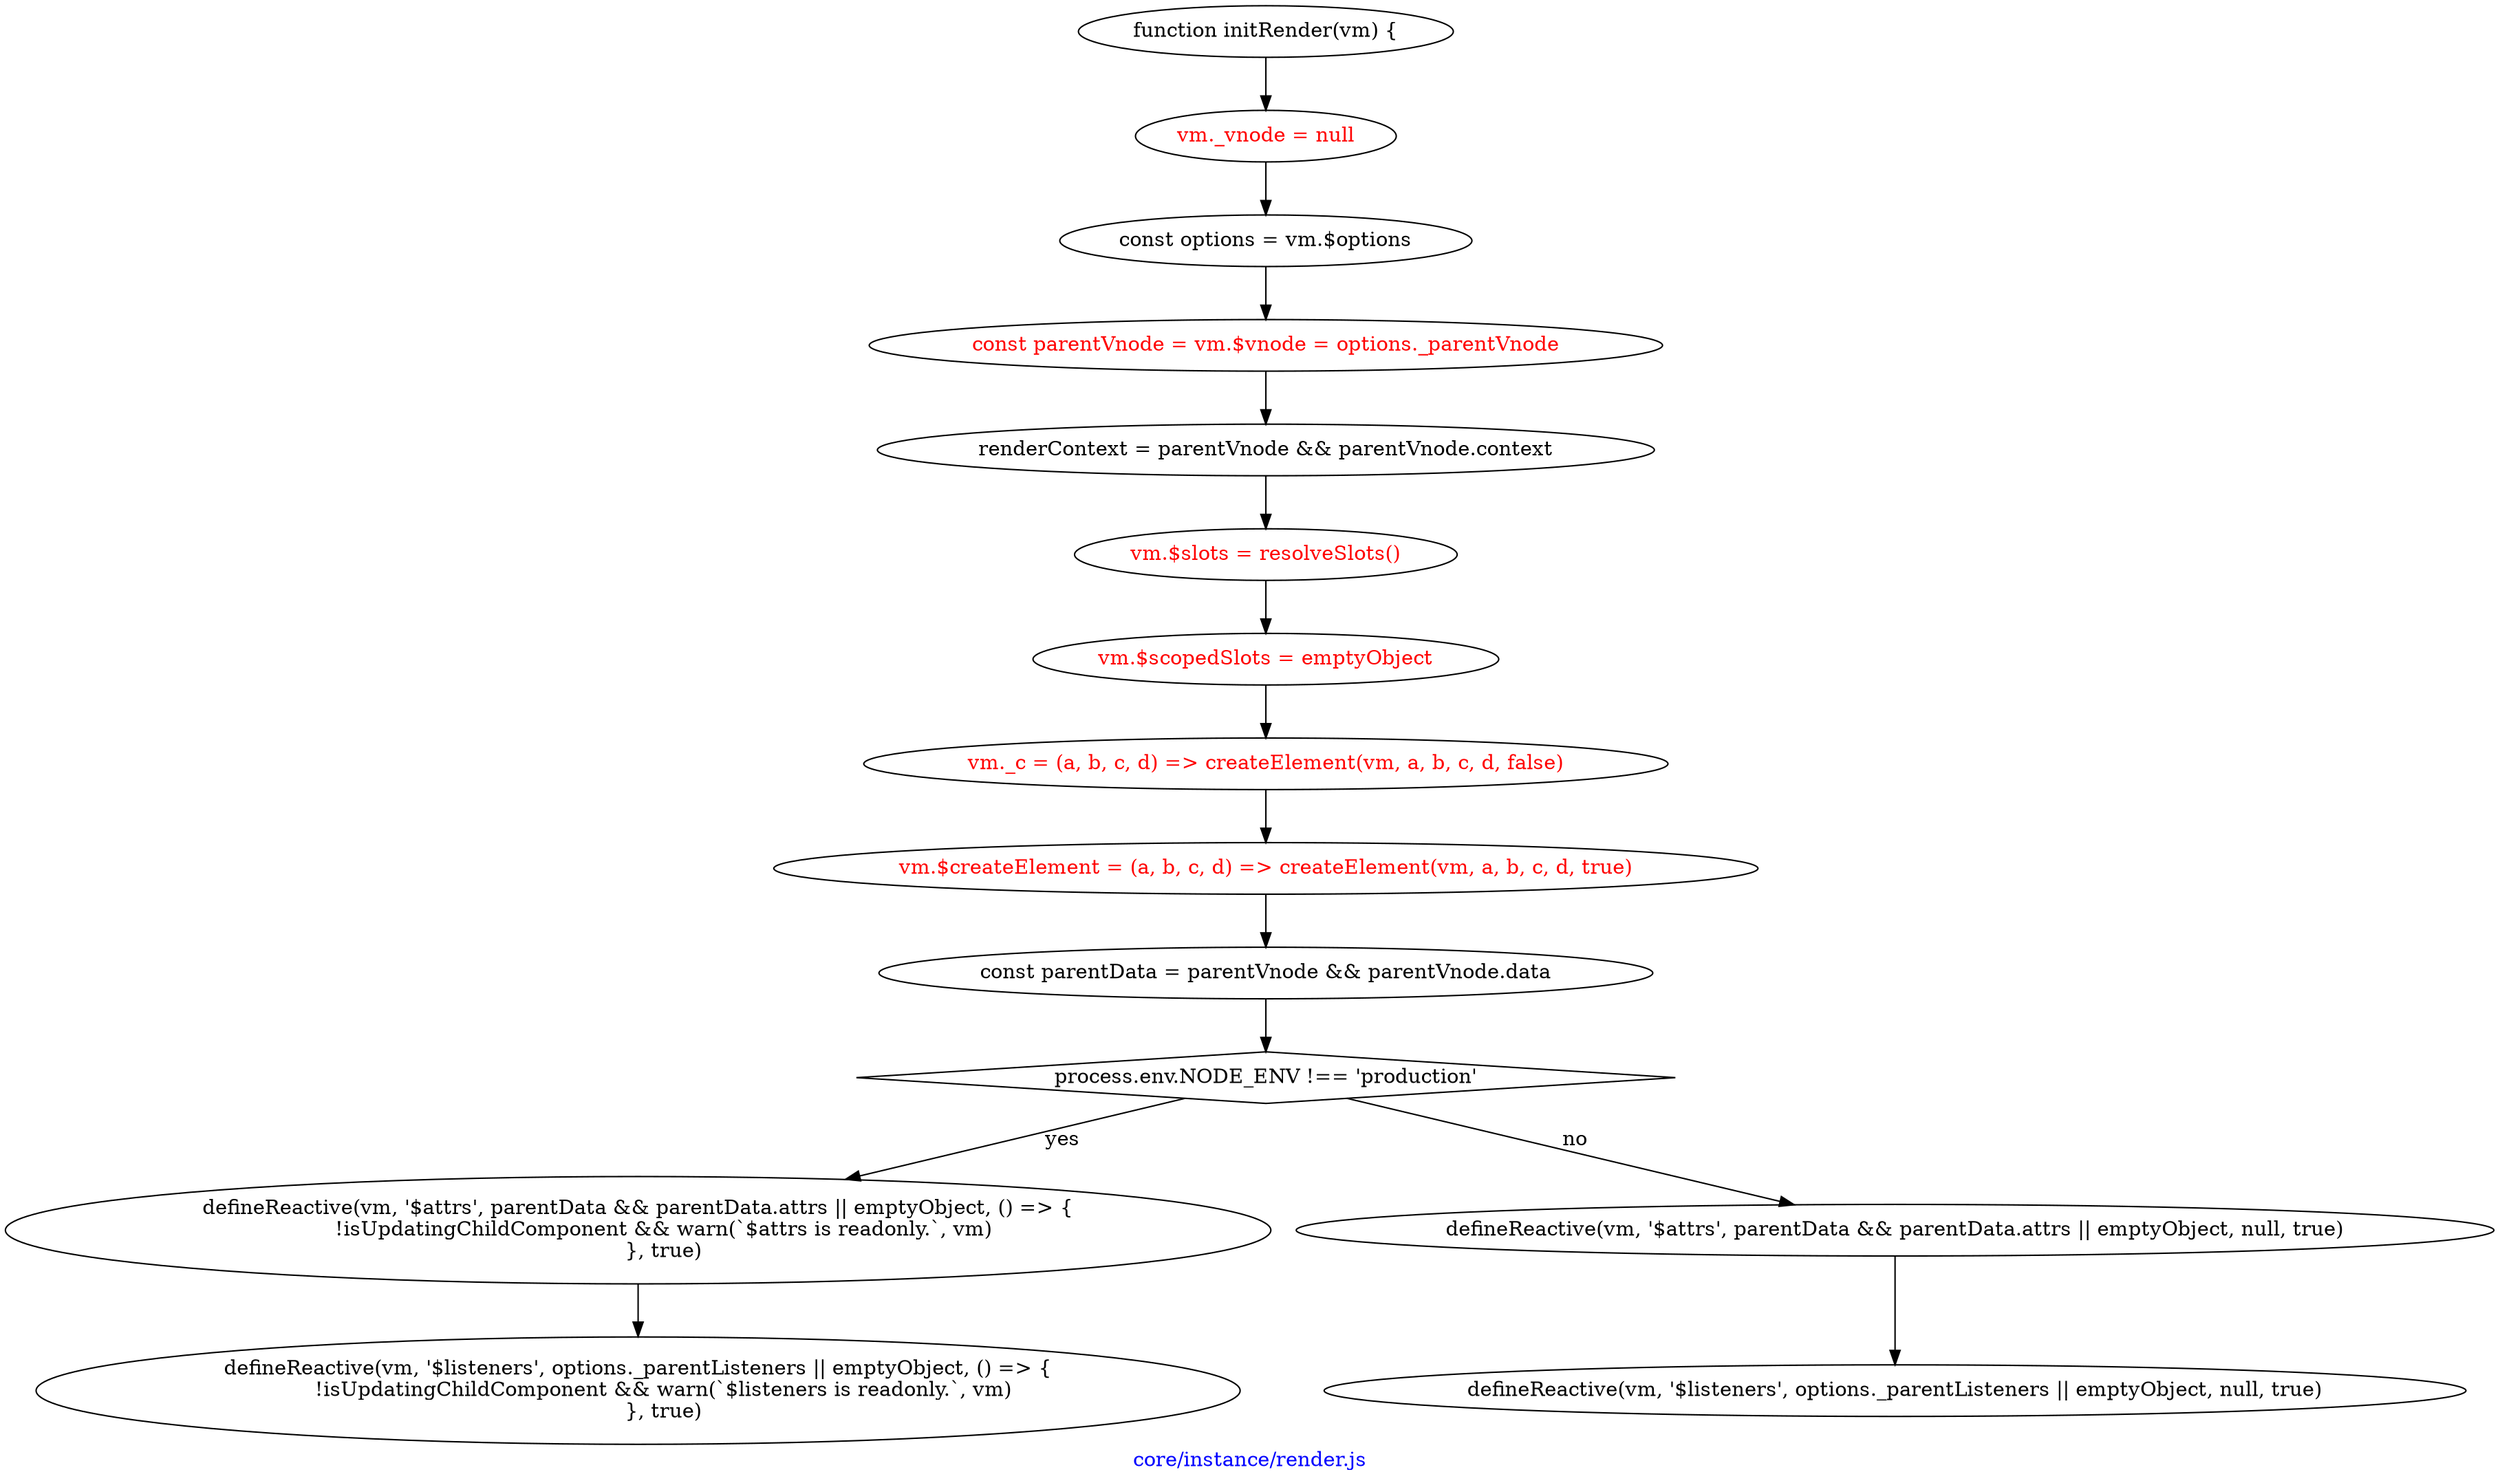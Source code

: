 digraph G {
    graph [
        label="core/instance/render.js"
        fontcolor=blue
    ]

    start [
        label="function initRender(vm) {"
    ]

    setVNode [
        label="vm._vnode = null"
        fontcolor=red
    ]
    start -> setVNode
    varOptions [
        label="const options = vm.$options"
    ]
    setVNode -> varOptions
    varParentVnode [
        label="const parentVnode = vm.$vnode = options._parentVnode"
        fontcolor=red
    ]
    varOptions -> varParentVnode
    varContext [
        label="renderContext = parentVnode && parentVnode.context"
    ]
    varParentVnode -> varContext
    setSlots [
        label="vm.$slots = resolveSlots()"
        fontcolor=red
    ]
    varContext -> setSlots
    setScopeSlots [
        label="vm.$scopedSlots = emptyObject"
        fontcolor=red
    ]
    setSlots -> setScopeSlots
    setCFunc [
        label="vm._c = (a, b, c, d) => createElement(vm, a, b, c, d, false)"
        fontcolor=red
    ]
    setScopeSlots -> setCFunc
    setCreateElementFunc [
        label="vm.$createElement = (a, b, c, d) => createElement(vm, a, b, c, d, true)"
        fontcolor=red
    ]
    setCFunc -> setCreateElementFunc
    varParentData [
        label="const parentData = parentVnode && parentVnode.data"
    ]
    setCreateElementFunc -> varParentData
    notProduction [
        label="process.env.NODE_ENV !== 'production'"
        shape=diamond
    ]
    varParentData -> notProduction
    defineReactive0 [
        label="defineReactive(vm, '$attrs', parentData && parentData.attrs || emptyObject, () => {
        !isUpdatingChildComponent && warn(`$attrs is readonly.`, vm)
        }, true)"
    ]
    notProduction -> defineReactive0 [label="yes"]

    defineReactive1 [
        label="defineReactive(vm, '$listeners', options._parentListeners || emptyObject, () => {
        !isUpdatingChildComponent && warn(`$listeners is readonly.`, vm)
        }, true)"
    ]
    defineReactive0 -> defineReactive1

    defineReactive2 [
        label="defineReactive(vm, '$attrs', parentData && parentData.attrs || emptyObject, null, true)"
    ]
    notProduction -> defineReactive2 [label="no"]
    defineReactive3 [
        label="defineReactive(vm, '$listeners', options._parentListeners || emptyObject, null, true)"
    ]
    defineReactive2 -> defineReactive3
}